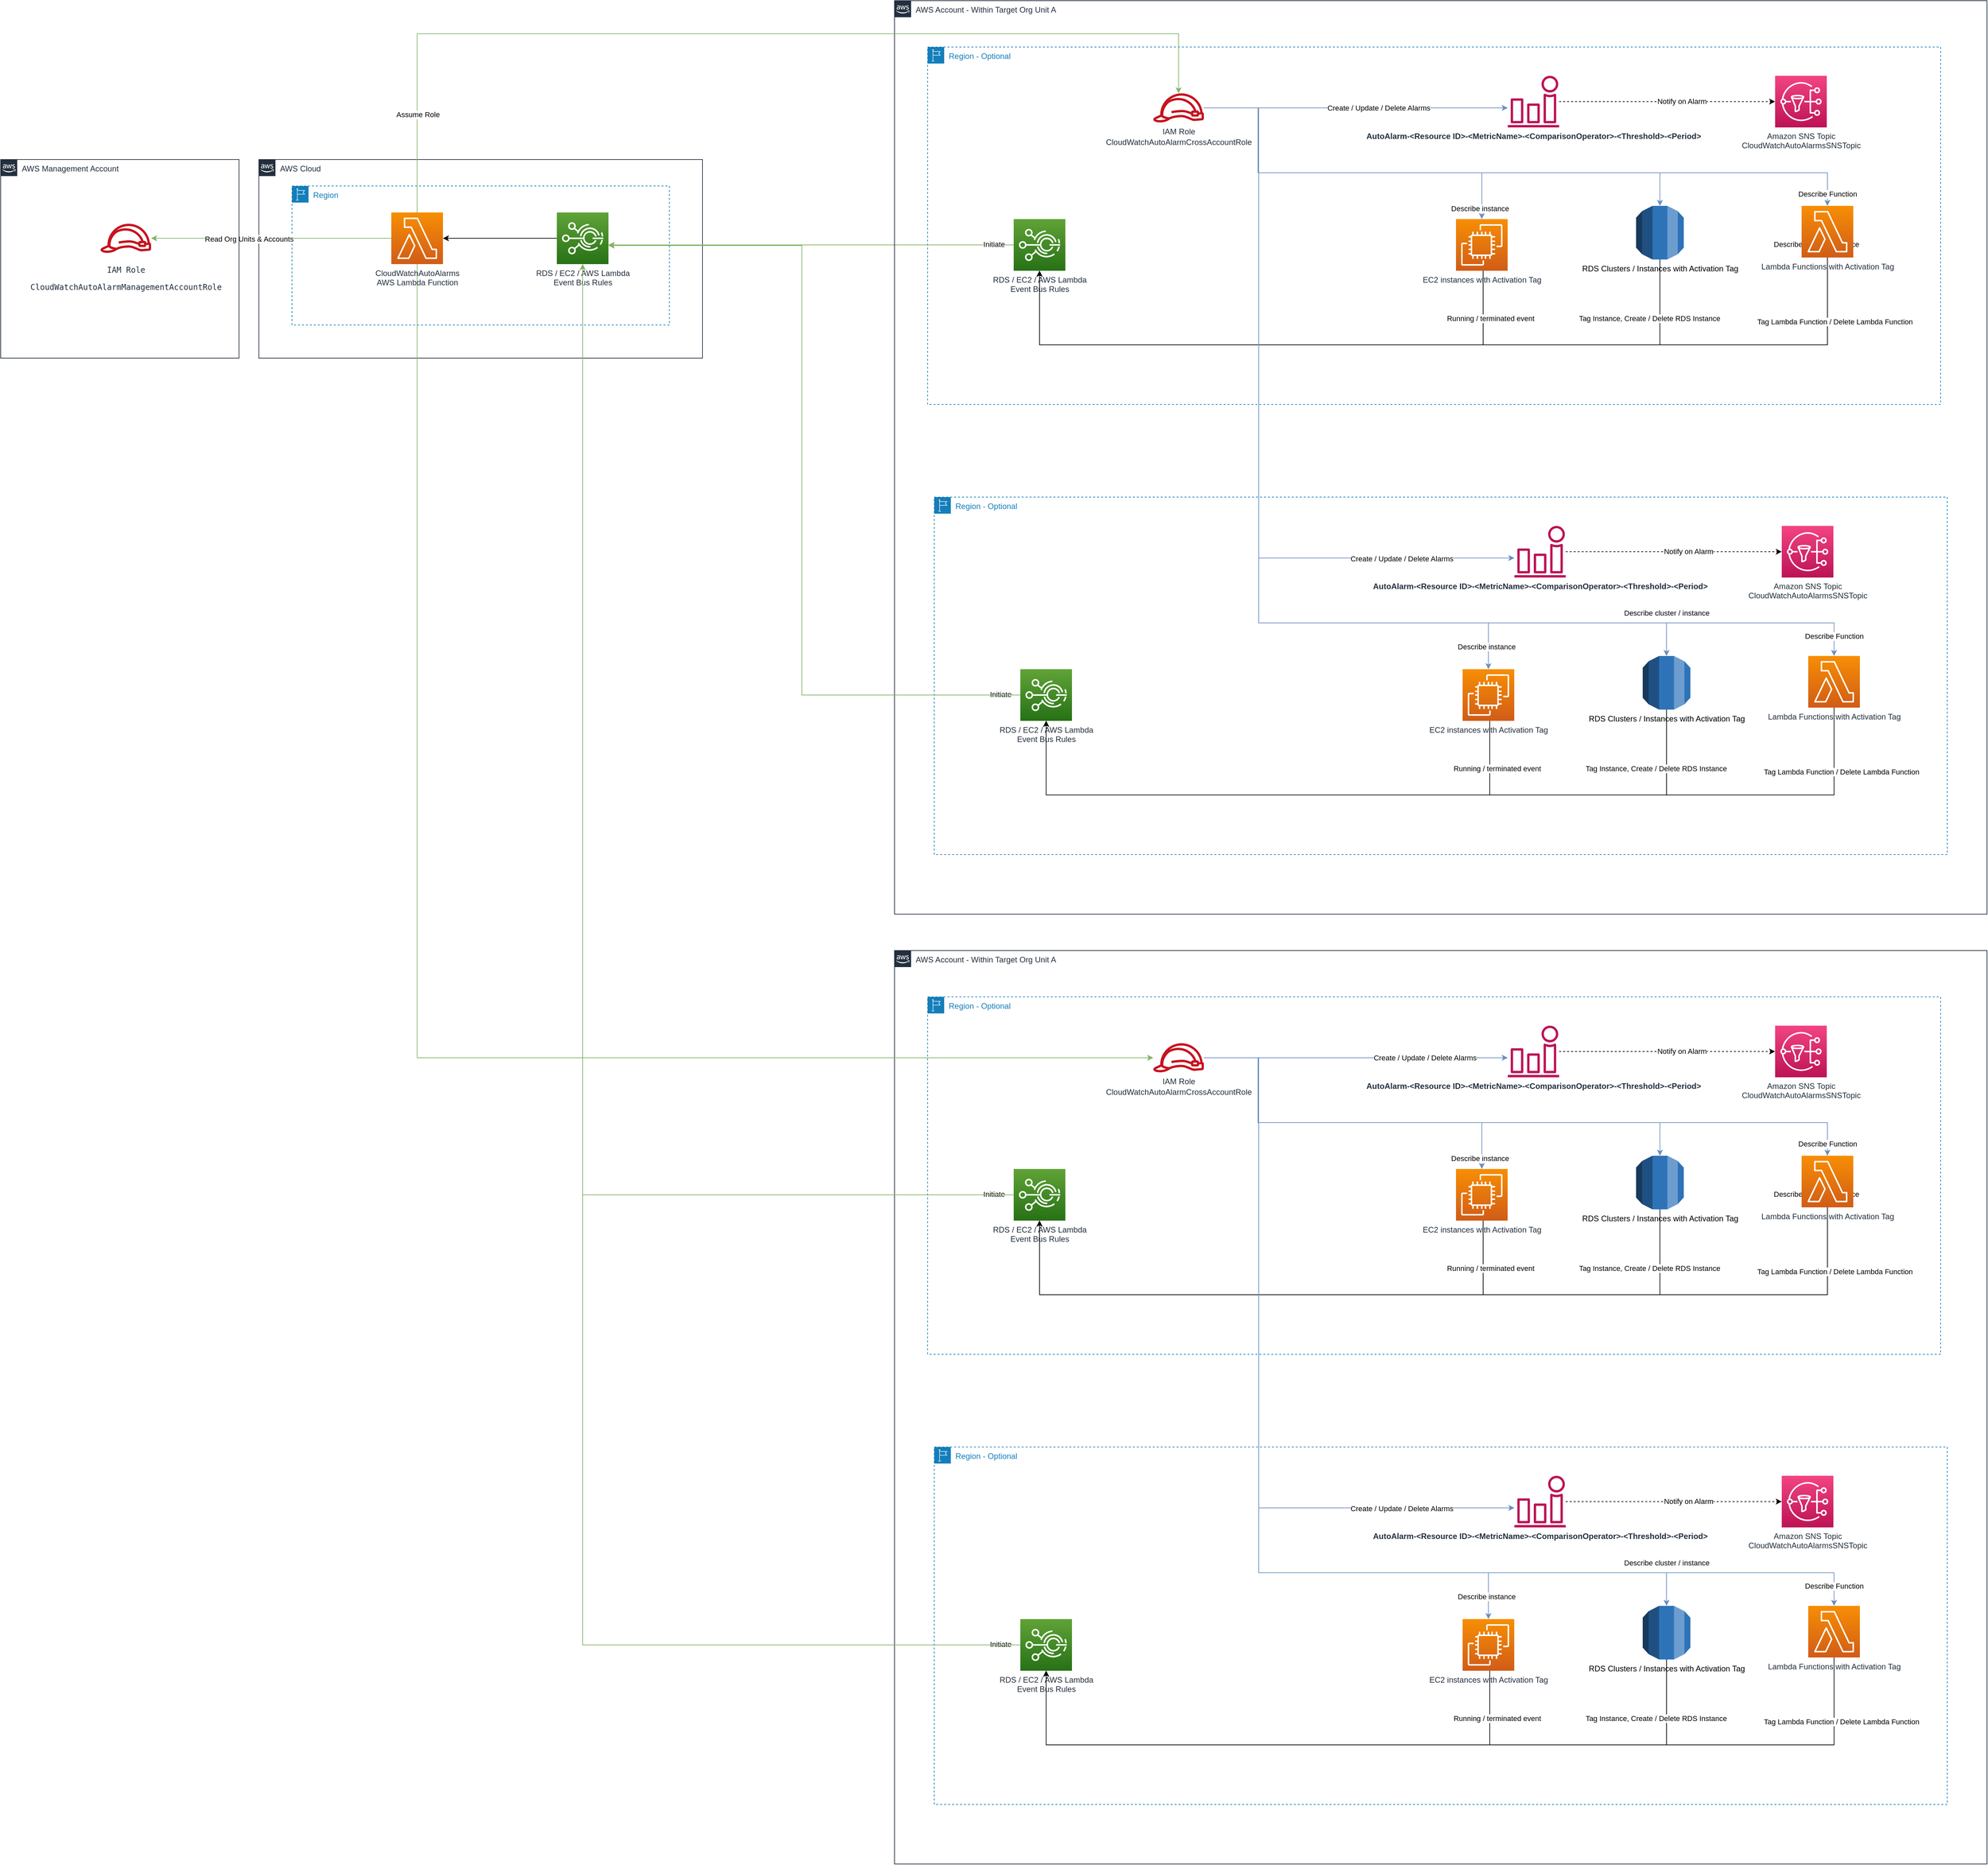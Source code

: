 <mxfile version="14.5.1" type="device"><diagram id="I7XvJTwSaTpGAE3xyid5" name="Page-1"><mxGraphModel dx="1298" dy="945" grid="1" gridSize="10" guides="1" tooltips="1" connect="1" arrows="1" fold="1" page="1" pageScale="1" pageWidth="1400" pageHeight="850" math="0" shadow="0"><root><mxCell id="0"/><mxCell id="FZkGMzO7-BgLDlmQyXsH-31" value="Account / Region" parent="0"/><mxCell id="FZkGMzO7-BgLDlmQyXsH-32" value="AWS Cloud" style="points=[[0,0],[0.25,0],[0.5,0],[0.75,0],[1,0],[1,0.25],[1,0.5],[1,0.75],[1,1],[0.75,1],[0.5,1],[0.25,1],[0,1],[0,0.75],[0,0.5],[0,0.25]];outlineConnect=0;gradientColor=none;html=1;whiteSpace=wrap;fontSize=12;fontStyle=0;shape=mxgraph.aws4.group;grIcon=mxgraph.aws4.group_aws_cloud_alt;strokeColor=#232F3E;fillColor=none;verticalAlign=top;align=left;spacingLeft=30;fontColor=#232F3E;dashed=0;" vertex="1" parent="FZkGMzO7-BgLDlmQyXsH-31"><mxGeometry x="820" y="240" width="670" height="300" as="geometry"/></mxCell><mxCell id="FZkGMzO7-BgLDlmQyXsH-33" value="Region" style="points=[[0,0],[0.25,0],[0.5,0],[0.75,0],[1,0],[1,0.25],[1,0.5],[1,0.75],[1,1],[0.75,1],[0.5,1],[0.25,1],[0,1],[0,0.75],[0,0.5],[0,0.25]];outlineConnect=0;gradientColor=none;html=1;whiteSpace=wrap;fontSize=12;fontStyle=0;shape=mxgraph.aws4.group;grIcon=mxgraph.aws4.group_region;strokeColor=#147EBA;fillColor=none;verticalAlign=top;align=left;spacingLeft=30;fontColor=#147EBA;dashed=1;" vertex="1" parent="FZkGMzO7-BgLDlmQyXsH-31"><mxGeometry x="870" y="280" width="570" height="210" as="geometry"/></mxCell><mxCell id="FZkGMzO7-BgLDlmQyXsH-265" value="Region - Optional" style="points=[[0,0],[0.25,0],[0.5,0],[0.75,0],[1,0],[1,0.25],[1,0.5],[1,0.75],[1,1],[0.75,1],[0.5,1],[0.25,1],[0,1],[0,0.75],[0,0.5],[0,0.25]];outlineConnect=0;gradientColor=none;html=1;whiteSpace=wrap;fontSize=12;fontStyle=0;shape=mxgraph.aws4.group;grIcon=mxgraph.aws4.group_region;strokeColor=#147EBA;fillColor=none;verticalAlign=top;align=left;spacingLeft=30;fontColor=#147EBA;dashed=1;" vertex="1" parent="FZkGMzO7-BgLDlmQyXsH-31"><mxGeometry x="1830" y="70" width="1530" height="540" as="geometry"/></mxCell><mxCell id="FZkGMzO7-BgLDlmQyXsH-266" style="edgeStyle=orthogonalEdgeStyle;rounded=0;orthogonalLoop=1;jettySize=auto;html=1;fillColor=#dae8fc;strokeColor=#6c8ebf;entryX=0.5;entryY=0;entryDx=0;entryDy=0;entryPerimeter=0;" edge="1" parent="FZkGMzO7-BgLDlmQyXsH-31" source="FZkGMzO7-BgLDlmQyXsH-319" target="FZkGMzO7-BgLDlmQyXsH-280"><mxGeometry relative="1" as="geometry"><mxPoint x="2368" y="349.04" as="sourcePoint"/><mxPoint x="2630" y="349.04" as="targetPoint"/><Array as="points"><mxPoint x="2329" y="162"/><mxPoint x="2329" y="260"/><mxPoint x="2667" y="260"/></Array></mxGeometry></mxCell><mxCell id="FZkGMzO7-BgLDlmQyXsH-314" value="Describe instance" style="edgeLabel;html=1;align=center;verticalAlign=middle;resizable=0;points=[];" vertex="1" connectable="0" parent="FZkGMzO7-BgLDlmQyXsH-266"><mxGeometry x="0.947" y="-3" relative="1" as="geometry"><mxPoint as="offset"/></mxGeometry></mxCell><mxCell id="FZkGMzO7-BgLDlmQyXsH-268" style="edgeStyle=orthogonalEdgeStyle;rounded=0;orthogonalLoop=1;jettySize=auto;html=1;fillColor=#dae8fc;strokeColor=#6c8ebf;" edge="1" parent="FZkGMzO7-BgLDlmQyXsH-31" source="FZkGMzO7-BgLDlmQyXsH-319" target="FZkGMzO7-BgLDlmQyXsH-283"><mxGeometry relative="1" as="geometry"><mxPoint x="2368" y="349" as="sourcePoint"/><mxPoint x="2936" y="400" as="targetPoint"/><Array as="points"><mxPoint x="2329" y="162"/><mxPoint x="2329" y="260"/><mxPoint x="2936" y="260"/></Array></mxGeometry></mxCell><mxCell id="FZkGMzO7-BgLDlmQyXsH-269" value="Describe cluster / instance" style="edgeLabel;html=1;align=center;verticalAlign=middle;resizable=0;points=[];" vertex="1" connectable="0" parent="FZkGMzO7-BgLDlmQyXsH-268"><mxGeometry x="-0.032" y="-2" relative="1" as="geometry"><mxPoint x="617.94" y="106.09" as="offset"/></mxGeometry></mxCell><mxCell id="FZkGMzO7-BgLDlmQyXsH-270" style="edgeStyle=orthogonalEdgeStyle;rounded=0;orthogonalLoop=1;jettySize=auto;html=1;fillColor=#dae8fc;strokeColor=#6c8ebf;entryX=0.5;entryY=0;entryDx=0;entryDy=0;entryPerimeter=0;" edge="1" parent="FZkGMzO7-BgLDlmQyXsH-31" source="FZkGMzO7-BgLDlmQyXsH-319" target="FZkGMzO7-BgLDlmQyXsH-286"><mxGeometry relative="1" as="geometry"><mxPoint x="2330" y="650" as="sourcePoint"/><mxPoint x="3209.04" y="689" as="targetPoint"/><Array as="points"><mxPoint x="2329" y="162"/><mxPoint x="2329" y="260"/><mxPoint x="3189" y="260"/></Array></mxGeometry></mxCell><mxCell id="FZkGMzO7-BgLDlmQyXsH-315" value="Describe Function" style="edgeLabel;html=1;align=center;verticalAlign=middle;resizable=0;points=[];" vertex="1" connectable="0" parent="FZkGMzO7-BgLDlmQyXsH-270"><mxGeometry x="0.966" relative="1" as="geometry"><mxPoint as="offset"/></mxGeometry></mxCell><mxCell id="FZkGMzO7-BgLDlmQyXsH-316" style="edgeStyle=orthogonalEdgeStyle;rounded=0;orthogonalLoop=1;jettySize=auto;html=1;startArrow=none;startFill=0;endArrow=classic;endFill=1;fillColor=#d5e8d4;strokeColor=#82b366;" edge="1" parent="FZkGMzO7-BgLDlmQyXsH-31" source="FZkGMzO7-BgLDlmQyXsH-277" target="FZkGMzO7-BgLDlmQyXsH-2"><mxGeometry relative="1" as="geometry"><Array as="points"><mxPoint x="1430" y="369"/><mxPoint x="1430" y="369"/></Array></mxGeometry></mxCell><mxCell id="FZkGMzO7-BgLDlmQyXsH-317" value="Initiate" style="edgeLabel;html=1;align=center;verticalAlign=middle;resizable=0;points=[];" vertex="1" connectable="0" parent="FZkGMzO7-BgLDlmQyXsH-316"><mxGeometry x="-0.9" y="-1" relative="1" as="geometry"><mxPoint as="offset"/></mxGeometry></mxCell><mxCell id="FZkGMzO7-BgLDlmQyXsH-277" value="RDS / EC2 / AWS Lambda&lt;br&gt;Event Bus Rules" style="points=[[0,0,0],[0.25,0,0],[0.5,0,0],[0.75,0,0],[1,0,0],[0,1,0],[0.25,1,0],[0.5,1,0],[0.75,1,0],[1,1,0],[0,0.25,0],[0,0.5,0],[0,0.75,0],[1,0.25,0],[1,0.5,0],[1,0.75,0]];outlineConnect=0;fontColor=#232F3E;gradientColor=#60A337;gradientDirection=north;fillColor=#277116;strokeColor=#ffffff;dashed=0;verticalLabelPosition=bottom;verticalAlign=top;align=center;html=1;fontSize=12;fontStyle=0;aspect=fixed;shape=mxgraph.aws4.resourceIcon;resIcon=mxgraph.aws4.iot_events;" vertex="1" parent="FZkGMzO7-BgLDlmQyXsH-31"><mxGeometry x="1960" y="330" width="78" height="78" as="geometry"/></mxCell><mxCell id="FZkGMzO7-BgLDlmQyXsH-278" style="edgeStyle=orthogonalEdgeStyle;rounded=0;orthogonalLoop=1;jettySize=auto;html=1;" edge="1" parent="FZkGMzO7-BgLDlmQyXsH-31" source="FZkGMzO7-BgLDlmQyXsH-280" target="FZkGMzO7-BgLDlmQyXsH-277"><mxGeometry relative="1" as="geometry"><Array as="points"><mxPoint x="2669" y="520"/><mxPoint x="1999" y="520"/></Array></mxGeometry></mxCell><mxCell id="FZkGMzO7-BgLDlmQyXsH-279" value="Running / terminated event" style="edgeLabel;html=1;align=center;verticalAlign=middle;resizable=0;points=[];" vertex="1" connectable="0" parent="FZkGMzO7-BgLDlmQyXsH-278"><mxGeometry x="-0.02" y="-2" relative="1" as="geometry"><mxPoint x="337" y="-38" as="offset"/></mxGeometry></mxCell><mxCell id="FZkGMzO7-BgLDlmQyXsH-280" value="EC2 instances with Activation Tag" style="points=[[0,0,0],[0.25,0,0],[0.5,0,0],[0.75,0,0],[1,0,0],[0,1,0],[0.25,1,0],[0.5,1,0],[0.75,1,0],[1,1,0],[0,0.25,0],[0,0.5,0],[0,0.75,0],[1,0.25,0],[1,0.5,0],[1,0.75,0]];outlineConnect=0;fontColor=#232F3E;gradientColor=#F78E04;gradientDirection=north;fillColor=#D05C17;strokeColor=#ffffff;dashed=0;verticalLabelPosition=bottom;verticalAlign=top;align=center;html=1;fontSize=12;fontStyle=0;aspect=fixed;shape=mxgraph.aws4.resourceIcon;resIcon=mxgraph.aws4.ec2;" vertex="1" parent="FZkGMzO7-BgLDlmQyXsH-31"><mxGeometry x="2628" y="330" width="78" height="78" as="geometry"/></mxCell><mxCell id="FZkGMzO7-BgLDlmQyXsH-281" style="edgeStyle=orthogonalEdgeStyle;rounded=0;orthogonalLoop=1;jettySize=auto;html=1;" edge="1" parent="FZkGMzO7-BgLDlmQyXsH-31" source="FZkGMzO7-BgLDlmQyXsH-283" target="FZkGMzO7-BgLDlmQyXsH-277"><mxGeometry relative="1" as="geometry"><mxPoint x="1980" y="280" as="targetPoint"/><mxPoint x="2916" y="277" as="sourcePoint"/><Array as="points"><mxPoint x="2936" y="520"/><mxPoint x="1999" y="520"/></Array></mxGeometry></mxCell><mxCell id="FZkGMzO7-BgLDlmQyXsH-282" value="Tag Instance, Create / Delete RDS Instance" style="edgeLabel;html=1;align=center;verticalAlign=middle;resizable=0;points=[];" vertex="1" connectable="0" parent="FZkGMzO7-BgLDlmQyXsH-281"><mxGeometry x="-0.154" y="1" relative="1" as="geometry"><mxPoint x="353" y="-41" as="offset"/></mxGeometry></mxCell><mxCell id="FZkGMzO7-BgLDlmQyXsH-283" value="RDS Clusters / Instances with Activation Tag" style="outlineConnect=0;dashed=0;verticalLabelPosition=bottom;verticalAlign=top;align=center;html=1;shape=mxgraph.aws3.rds;fillColor=#2E73B8;gradientColor=none;" vertex="1" parent="FZkGMzO7-BgLDlmQyXsH-31"><mxGeometry x="2900" y="310" width="72" height="81" as="geometry"/></mxCell><mxCell id="FZkGMzO7-BgLDlmQyXsH-284" style="edgeStyle=orthogonalEdgeStyle;rounded=0;orthogonalLoop=1;jettySize=auto;html=1;" edge="1" parent="FZkGMzO7-BgLDlmQyXsH-31" source="FZkGMzO7-BgLDlmQyXsH-286" target="FZkGMzO7-BgLDlmQyXsH-277"><mxGeometry relative="1" as="geometry"><Array as="points"><mxPoint x="3189" y="520"/><mxPoint x="1999" y="520"/></Array></mxGeometry></mxCell><mxCell id="FZkGMzO7-BgLDlmQyXsH-285" value="Tag Lambda Function / Delete Lambda Function" style="edgeLabel;html=1;align=center;verticalAlign=middle;resizable=0;points=[];" vertex="1" connectable="0" parent="FZkGMzO7-BgLDlmQyXsH-284"><mxGeometry x="0.052" y="2" relative="1" as="geometry"><mxPoint x="633" y="-37" as="offset"/></mxGeometry></mxCell><mxCell id="FZkGMzO7-BgLDlmQyXsH-286" value="Lambda Functions with Activation Tag" style="points=[[0,0,0],[0.25,0,0],[0.5,0,0],[0.75,0,0],[1,0,0],[0,1,0],[0.25,1,0],[0.5,1,0],[0.75,1,0],[1,1,0],[0,0.25,0],[0,0.5,0],[0,0.75,0],[1,0.25,0],[1,0.5,0],[1,0.75,0]];outlineConnect=0;fontColor=#232F3E;gradientColor=#F78E04;gradientDirection=north;fillColor=#D05C17;strokeColor=#ffffff;dashed=0;verticalLabelPosition=bottom;verticalAlign=top;align=center;html=1;fontSize=12;fontStyle=0;aspect=fixed;shape=mxgraph.aws4.resourceIcon;resIcon=mxgraph.aws4.lambda;" vertex="1" parent="FZkGMzO7-BgLDlmQyXsH-31"><mxGeometry x="3150" y="310" width="78" height="78" as="geometry"/></mxCell><mxCell id="FZkGMzO7-BgLDlmQyXsH-310" style="edgeStyle=orthogonalEdgeStyle;rounded=0;orthogonalLoop=1;jettySize=auto;html=1;dashed=1;" edge="1" parent="FZkGMzO7-BgLDlmQyXsH-31" source="FZkGMzO7-BgLDlmQyXsH-312" target="FZkGMzO7-BgLDlmQyXsH-313"><mxGeometry relative="1" as="geometry"/></mxCell><mxCell id="FZkGMzO7-BgLDlmQyXsH-311" value="Notify on Alarm" style="edgeLabel;html=1;align=center;verticalAlign=middle;resizable=0;points=[];" vertex="1" connectable="0" parent="FZkGMzO7-BgLDlmQyXsH-310"><mxGeometry x="0.131" y="1" relative="1" as="geometry"><mxPoint as="offset"/></mxGeometry></mxCell><mxCell id="FZkGMzO7-BgLDlmQyXsH-312" value="AutoAlarm-&amp;lt;Resource ID&amp;gt;-&amp;lt;MetricName&amp;gt;-&amp;lt;ComparisonOperator&amp;gt;-&amp;lt;Threshold&amp;gt;-&amp;lt;Period&amp;gt;" style="outlineConnect=0;fontColor=#232F3E;gradientColor=none;fillColor=#BC1356;strokeColor=none;dashed=0;verticalLabelPosition=bottom;verticalAlign=top;align=center;html=1;fontSize=12;fontStyle=1;aspect=fixed;pointerEvents=1;shape=mxgraph.aws4.alarm;" vertex="1" parent="FZkGMzO7-BgLDlmQyXsH-31"><mxGeometry x="2706" y="113.45" width="78" height="78" as="geometry"/></mxCell><mxCell id="FZkGMzO7-BgLDlmQyXsH-313" value="Amazon SNS Topic&lt;br&gt;CloudWatchAutoAlarmsSNSTopic" style="points=[[0,0,0],[0.25,0,0],[0.5,0,0],[0.75,0,0],[1,0,0],[0,1,0],[0.25,1,0],[0.5,1,0],[0.75,1,0],[1,1,0],[0,0.25,0],[0,0.5,0],[0,0.75,0],[1,0.25,0],[1,0.5,0],[1,0.75,0]];outlineConnect=0;fontColor=#232F3E;gradientColor=#F34482;gradientDirection=north;fillColor=#BC1356;strokeColor=#ffffff;dashed=0;verticalLabelPosition=bottom;verticalAlign=top;align=center;html=1;fontSize=12;fontStyle=0;aspect=fixed;shape=mxgraph.aws4.resourceIcon;resIcon=mxgraph.aws4.sns;" vertex="1" parent="FZkGMzO7-BgLDlmQyXsH-31"><mxGeometry x="3110" y="113.45" width="78" height="78" as="geometry"/></mxCell><mxCell id="FZkGMzO7-BgLDlmQyXsH-318" value="AWS Account - Within Target Org Unit A" style="points=[[0,0],[0.25,0],[0.5,0],[0.75,0],[1,0],[1,0.25],[1,0.5],[1,0.75],[1,1],[0.75,1],[0.5,1],[0.25,1],[0,1],[0,0.75],[0,0.5],[0,0.25]];outlineConnect=0;gradientColor=none;html=1;whiteSpace=wrap;fontSize=12;fontStyle=0;shape=mxgraph.aws4.group;grIcon=mxgraph.aws4.group_aws_cloud_alt;strokeColor=#232F3E;fillColor=none;verticalAlign=top;align=left;spacingLeft=30;fontColor=#232F3E;dashed=0;" vertex="1" parent="FZkGMzO7-BgLDlmQyXsH-31"><mxGeometry x="1780" width="1650" height="1380" as="geometry"/></mxCell><mxCell id="1" value="Resources" parent="0"/><mxCell id="FZkGMzO7-BgLDlmQyXsH-374" value="AWS Account - Within Target Org Unit A" style="points=[[0,0],[0.25,0],[0.5,0],[0.75,0],[1,0],[1,0.25],[1,0.5],[1,0.75],[1,1],[0.75,1],[0.5,1],[0.25,1],[0,1],[0,0.75],[0,0.5],[0,0.25]];outlineConnect=0;gradientColor=none;html=1;whiteSpace=wrap;fontSize=12;fontStyle=0;shape=mxgraph.aws4.group;grIcon=mxgraph.aws4.group_aws_cloud_alt;strokeColor=#232F3E;fillColor=none;verticalAlign=top;align=left;spacingLeft=30;fontColor=#232F3E;dashed=0;" vertex="1" parent="1"><mxGeometry x="1780" y="1435" width="1650" height="1380" as="geometry"/></mxCell><mxCell id="FZkGMzO7-BgLDlmQyXsH-350" style="edgeStyle=orthogonalEdgeStyle;rounded=0;orthogonalLoop=1;jettySize=auto;html=1;startArrow=none;startFill=0;endArrow=classic;endFill=1;fillColor=#d5e8d4;strokeColor=#82b366;" edge="1" parent="1" source="FZkGMzO7-BgLDlmQyXsH-1" target="FZkGMzO7-BgLDlmQyXsH-319"><mxGeometry relative="1" as="geometry"><Array as="points"><mxPoint x="1059" y="50"/><mxPoint x="2209" y="50"/></Array></mxGeometry></mxCell><mxCell id="FZkGMzO7-BgLDlmQyXsH-351" value="Assume Role" style="edgeLabel;html=1;align=center;verticalAlign=middle;resizable=0;points=[];" vertex="1" connectable="0" parent="FZkGMzO7-BgLDlmQyXsH-350"><mxGeometry x="-0.804" y="-1" relative="1" as="geometry"><mxPoint as="offset"/></mxGeometry></mxCell><mxCell id="FZkGMzO7-BgLDlmQyXsH-404" style="edgeStyle=orthogonalEdgeStyle;rounded=0;orthogonalLoop=1;jettySize=auto;html=1;startArrow=none;startFill=0;endArrow=classic;endFill=1;fillColor=#d5e8d4;strokeColor=#82b366;" edge="1" parent="1" source="FZkGMzO7-BgLDlmQyXsH-1" target="FZkGMzO7-BgLDlmQyXsH-377"><mxGeometry relative="1" as="geometry"><Array as="points"><mxPoint x="1059" y="1597"/></Array></mxGeometry></mxCell><mxCell id="FZkGMzO7-BgLDlmQyXsH-411" style="edgeStyle=orthogonalEdgeStyle;rounded=0;orthogonalLoop=1;jettySize=auto;html=1;startArrow=none;startFill=0;endArrow=classic;endFill=1;fillColor=#d5e8d4;strokeColor=#82b366;" edge="1" parent="1" source="FZkGMzO7-BgLDlmQyXsH-1" target="FZkGMzO7-BgLDlmQyXsH-410"><mxGeometry relative="1" as="geometry"/></mxCell><mxCell id="FZkGMzO7-BgLDlmQyXsH-412" value="Read Org Units &amp;amp; Accounts" style="edgeLabel;html=1;align=center;verticalAlign=middle;resizable=0;points=[];" vertex="1" connectable="0" parent="FZkGMzO7-BgLDlmQyXsH-411"><mxGeometry x="0.185" y="1" relative="1" as="geometry"><mxPoint as="offset"/></mxGeometry></mxCell><mxCell id="FZkGMzO7-BgLDlmQyXsH-1" value="CloudWatchAutoAlarms&lt;br&gt;AWS Lambda Function" style="points=[[0,0,0],[0.25,0,0],[0.5,0,0],[0.75,0,0],[1,0,0],[0,1,0],[0.25,1,0],[0.5,1,0],[0.75,1,0],[1,1,0],[0,0.25,0],[0,0.5,0],[0,0.75,0],[1,0.25,0],[1,0.5,0],[1,0.75,0]];outlineConnect=0;fontColor=#232F3E;gradientColor=#F78E04;gradientDirection=north;fillColor=#D05C17;strokeColor=#ffffff;dashed=0;verticalLabelPosition=bottom;verticalAlign=top;align=center;html=1;fontSize=12;fontStyle=0;aspect=fixed;shape=mxgraph.aws4.resourceIcon;resIcon=mxgraph.aws4.lambda;" vertex="1" parent="1"><mxGeometry x="1020" y="320" width="78" height="78" as="geometry"/></mxCell><mxCell id="FZkGMzO7-BgLDlmQyXsH-323" style="edgeStyle=orthogonalEdgeStyle;rounded=0;orthogonalLoop=1;jettySize=auto;html=1;entryX=1;entryY=0.5;entryDx=0;entryDy=0;entryPerimeter=0;startArrow=none;startFill=0;endArrow=classic;endFill=1;" edge="1" parent="1" source="FZkGMzO7-BgLDlmQyXsH-2" target="FZkGMzO7-BgLDlmQyXsH-1"><mxGeometry relative="1" as="geometry"/></mxCell><mxCell id="FZkGMzO7-BgLDlmQyXsH-2" value="RDS / EC2 / AWS Lambda&lt;br&gt;Event Bus Rules" style="points=[[0,0,0],[0.25,0,0],[0.5,0,0],[0.75,0,0],[1,0,0],[0,1,0],[0.25,1,0],[0.5,1,0],[0.75,1,0],[1,1,0],[0,0.25,0],[0,0.5,0],[0,0.75,0],[1,0.25,0],[1,0.5,0],[1,0.75,0]];outlineConnect=0;fontColor=#232F3E;gradientColor=#60A337;gradientDirection=north;fillColor=#277116;strokeColor=#ffffff;dashed=0;verticalLabelPosition=bottom;verticalAlign=top;align=center;html=1;fontSize=12;fontStyle=0;aspect=fixed;shape=mxgraph.aws4.resourceIcon;resIcon=mxgraph.aws4.iot_events;" vertex="1" parent="1"><mxGeometry x="1270" y="320" width="78" height="78" as="geometry"/></mxCell><mxCell id="FZkGMzO7-BgLDlmQyXsH-200" style="edgeStyle=orthogonalEdgeStyle;rounded=0;orthogonalLoop=1;jettySize=auto;html=1;startArrow=none;startFill=0;endArrow=classic;endFill=1;fillColor=#dae8fc;strokeColor=#6c8ebf;" edge="1" parent="1" source="FZkGMzO7-BgLDlmQyXsH-319" target="FZkGMzO7-BgLDlmQyXsH-312"><mxGeometry relative="1" as="geometry"><mxPoint x="2329" y="60" as="targetPoint"/><Array as="points"><mxPoint x="2390" y="162"/><mxPoint x="2390" y="162"/></Array></mxGeometry></mxCell><mxCell id="FZkGMzO7-BgLDlmQyXsH-201" value="Create / Update / Delete Alarms" style="edgeLabel;html=1;align=center;verticalAlign=middle;resizable=0;points=[];" vertex="1" connectable="0" parent="FZkGMzO7-BgLDlmQyXsH-200"><mxGeometry x="0.594" relative="1" as="geometry"><mxPoint x="-102.62" as="offset"/></mxGeometry></mxCell><mxCell id="FZkGMzO7-BgLDlmQyXsH-319" value="IAM Role&lt;br&gt;&lt;div style=&quot;line-height: 18px&quot;&gt;CloudWatchAutoAlarmCrossAccountRole&lt;/div&gt;" style="outlineConnect=0;fontColor=#232F3E;gradientColor=none;fillColor=#C7131F;strokeColor=none;dashed=0;verticalLabelPosition=bottom;verticalAlign=top;align=center;html=1;fontSize=12;fontStyle=0;aspect=fixed;pointerEvents=1;shape=mxgraph.aws4.role;" vertex="1" parent="1"><mxGeometry x="2170" y="140" width="78" height="44" as="geometry"/></mxCell><mxCell id="FZkGMzO7-BgLDlmQyXsH-324" value="Region - Optional" style="points=[[0,0],[0.25,0],[0.5,0],[0.75,0],[1,0],[1,0.25],[1,0.5],[1,0.75],[1,1],[0.75,1],[0.5,1],[0.25,1],[0,1],[0,0.75],[0,0.5],[0,0.25]];outlineConnect=0;gradientColor=none;html=1;whiteSpace=wrap;fontSize=12;fontStyle=0;shape=mxgraph.aws4.group;grIcon=mxgraph.aws4.group_region;strokeColor=#147EBA;fillColor=none;verticalAlign=top;align=left;spacingLeft=30;fontColor=#147EBA;dashed=1;" vertex="1" parent="1"><mxGeometry x="1840" y="750" width="1530" height="540" as="geometry"/></mxCell><mxCell id="FZkGMzO7-BgLDlmQyXsH-325" style="edgeStyle=orthogonalEdgeStyle;rounded=0;orthogonalLoop=1;jettySize=auto;html=1;fillColor=#dae8fc;strokeColor=#6c8ebf;entryX=0.5;entryY=0;entryDx=0;entryDy=0;entryPerimeter=0;" edge="1" parent="1" source="FZkGMzO7-BgLDlmQyXsH-319" target="FZkGMzO7-BgLDlmQyXsH-335"><mxGeometry relative="1" as="geometry"><mxPoint x="2378" y="1029.04" as="sourcePoint"/><mxPoint x="2640" y="1029.04" as="targetPoint"/><Array as="points"><mxPoint x="2330" y="162"/><mxPoint x="2330" y="940"/><mxPoint x="2677" y="940"/></Array></mxGeometry></mxCell><mxCell id="FZkGMzO7-BgLDlmQyXsH-326" value="Describe instance" style="edgeLabel;html=1;align=center;verticalAlign=middle;resizable=0;points=[];" vertex="1" connectable="0" parent="FZkGMzO7-BgLDlmQyXsH-325"><mxGeometry x="0.947" y="-3" relative="1" as="geometry"><mxPoint as="offset"/></mxGeometry></mxCell><mxCell id="FZkGMzO7-BgLDlmQyXsH-327" style="edgeStyle=orthogonalEdgeStyle;rounded=0;orthogonalLoop=1;jettySize=auto;html=1;fillColor=#dae8fc;strokeColor=#6c8ebf;" edge="1" parent="1" source="FZkGMzO7-BgLDlmQyXsH-319" target="FZkGMzO7-BgLDlmQyXsH-338"><mxGeometry relative="1" as="geometry"><mxPoint x="2378" y="1029" as="sourcePoint"/><mxPoint x="2946" y="1080" as="targetPoint"/><Array as="points"><mxPoint x="2330" y="162"/><mxPoint x="2330" y="940"/><mxPoint x="2946" y="940"/></Array></mxGeometry></mxCell><mxCell id="FZkGMzO7-BgLDlmQyXsH-328" value="Describe cluster / instance" style="edgeLabel;html=1;align=center;verticalAlign=middle;resizable=0;points=[];" vertex="1" connectable="0" parent="FZkGMzO7-BgLDlmQyXsH-327"><mxGeometry x="-0.032" y="-2" relative="1" as="geometry"><mxPoint x="617.94" y="106.09" as="offset"/></mxGeometry></mxCell><mxCell id="FZkGMzO7-BgLDlmQyXsH-329" style="edgeStyle=orthogonalEdgeStyle;rounded=0;orthogonalLoop=1;jettySize=auto;html=1;fillColor=#dae8fc;strokeColor=#6c8ebf;entryX=0.5;entryY=0;entryDx=0;entryDy=0;entryPerimeter=0;" edge="1" parent="1" source="FZkGMzO7-BgLDlmQyXsH-319" target="FZkGMzO7-BgLDlmQyXsH-341"><mxGeometry relative="1" as="geometry"><mxPoint x="2340" y="1330" as="sourcePoint"/><mxPoint x="3219.04" y="1369" as="targetPoint"/><Array as="points"><mxPoint x="2330" y="162"/><mxPoint x="2330" y="940"/><mxPoint x="3199" y="940"/></Array></mxGeometry></mxCell><mxCell id="FZkGMzO7-BgLDlmQyXsH-330" value="Describe Function" style="edgeLabel;html=1;align=center;verticalAlign=middle;resizable=0;points=[];" vertex="1" connectable="0" parent="FZkGMzO7-BgLDlmQyXsH-329"><mxGeometry x="0.966" relative="1" as="geometry"><mxPoint as="offset"/></mxGeometry></mxCell><mxCell id="FZkGMzO7-BgLDlmQyXsH-331" value="Initiate" style="edgeLabel;html=1;align=center;verticalAlign=middle;resizable=0;points=[];" vertex="1" connectable="0" parent="1"><mxGeometry x="1940.0" y="1048.0" as="geometry"/></mxCell><mxCell id="FZkGMzO7-BgLDlmQyXsH-349" style="edgeStyle=orthogonalEdgeStyle;rounded=0;orthogonalLoop=1;jettySize=auto;html=1;startArrow=none;startFill=0;endArrow=classic;endFill=1;fillColor=#d5e8d4;strokeColor=#82b366;" edge="1" parent="1" source="FZkGMzO7-BgLDlmQyXsH-332" target="FZkGMzO7-BgLDlmQyXsH-2"><mxGeometry relative="1" as="geometry"><Array as="points"><mxPoint x="1640" y="1049"/><mxPoint x="1640" y="370"/></Array></mxGeometry></mxCell><mxCell id="FZkGMzO7-BgLDlmQyXsH-332" value="RDS / EC2 / AWS Lambda&lt;br&gt;Event Bus Rules" style="points=[[0,0,0],[0.25,0,0],[0.5,0,0],[0.75,0,0],[1,0,0],[0,1,0],[0.25,1,0],[0.5,1,0],[0.75,1,0],[1,1,0],[0,0.25,0],[0,0.5,0],[0,0.75,0],[1,0.25,0],[1,0.5,0],[1,0.75,0]];outlineConnect=0;fontColor=#232F3E;gradientColor=#60A337;gradientDirection=north;fillColor=#277116;strokeColor=#ffffff;dashed=0;verticalLabelPosition=bottom;verticalAlign=top;align=center;html=1;fontSize=12;fontStyle=0;aspect=fixed;shape=mxgraph.aws4.resourceIcon;resIcon=mxgraph.aws4.iot_events;" vertex="1" parent="1"><mxGeometry x="1970" y="1010" width="78" height="78" as="geometry"/></mxCell><mxCell id="FZkGMzO7-BgLDlmQyXsH-333" style="edgeStyle=orthogonalEdgeStyle;rounded=0;orthogonalLoop=1;jettySize=auto;html=1;" edge="1" parent="1" source="FZkGMzO7-BgLDlmQyXsH-335" target="FZkGMzO7-BgLDlmQyXsH-332"><mxGeometry relative="1" as="geometry"><Array as="points"><mxPoint x="2679" y="1200"/><mxPoint x="2009" y="1200"/></Array></mxGeometry></mxCell><mxCell id="FZkGMzO7-BgLDlmQyXsH-334" value="Running / terminated event" style="edgeLabel;html=1;align=center;verticalAlign=middle;resizable=0;points=[];" vertex="1" connectable="0" parent="FZkGMzO7-BgLDlmQyXsH-333"><mxGeometry x="-0.02" y="-2" relative="1" as="geometry"><mxPoint x="337" y="-38" as="offset"/></mxGeometry></mxCell><mxCell id="FZkGMzO7-BgLDlmQyXsH-335" value="EC2 instances with Activation Tag" style="points=[[0,0,0],[0.25,0,0],[0.5,0,0],[0.75,0,0],[1,0,0],[0,1,0],[0.25,1,0],[0.5,1,0],[0.75,1,0],[1,1,0],[0,0.25,0],[0,0.5,0],[0,0.75,0],[1,0.25,0],[1,0.5,0],[1,0.75,0]];outlineConnect=0;fontColor=#232F3E;gradientColor=#F78E04;gradientDirection=north;fillColor=#D05C17;strokeColor=#ffffff;dashed=0;verticalLabelPosition=bottom;verticalAlign=top;align=center;html=1;fontSize=12;fontStyle=0;aspect=fixed;shape=mxgraph.aws4.resourceIcon;resIcon=mxgraph.aws4.ec2;" vertex="1" parent="1"><mxGeometry x="2638" y="1010" width="78" height="78" as="geometry"/></mxCell><mxCell id="FZkGMzO7-BgLDlmQyXsH-336" style="edgeStyle=orthogonalEdgeStyle;rounded=0;orthogonalLoop=1;jettySize=auto;html=1;" edge="1" parent="1" source="FZkGMzO7-BgLDlmQyXsH-338" target="FZkGMzO7-BgLDlmQyXsH-332"><mxGeometry relative="1" as="geometry"><mxPoint x="1990" y="960" as="targetPoint"/><mxPoint x="2926" y="957" as="sourcePoint"/><Array as="points"><mxPoint x="2946" y="1200"/><mxPoint x="2009" y="1200"/></Array></mxGeometry></mxCell><mxCell id="FZkGMzO7-BgLDlmQyXsH-337" value="Tag Instance, Create / Delete RDS Instance" style="edgeLabel;html=1;align=center;verticalAlign=middle;resizable=0;points=[];" vertex="1" connectable="0" parent="FZkGMzO7-BgLDlmQyXsH-336"><mxGeometry x="-0.154" y="1" relative="1" as="geometry"><mxPoint x="353" y="-41" as="offset"/></mxGeometry></mxCell><mxCell id="FZkGMzO7-BgLDlmQyXsH-338" value="RDS Clusters / Instances with Activation Tag" style="outlineConnect=0;dashed=0;verticalLabelPosition=bottom;verticalAlign=top;align=center;html=1;shape=mxgraph.aws3.rds;fillColor=#2E73B8;gradientColor=none;" vertex="1" parent="1"><mxGeometry x="2910" y="990" width="72" height="81" as="geometry"/></mxCell><mxCell id="FZkGMzO7-BgLDlmQyXsH-339" style="edgeStyle=orthogonalEdgeStyle;rounded=0;orthogonalLoop=1;jettySize=auto;html=1;" edge="1" parent="1" source="FZkGMzO7-BgLDlmQyXsH-341" target="FZkGMzO7-BgLDlmQyXsH-332"><mxGeometry relative="1" as="geometry"><Array as="points"><mxPoint x="3199" y="1200"/><mxPoint x="2009" y="1200"/></Array></mxGeometry></mxCell><mxCell id="FZkGMzO7-BgLDlmQyXsH-340" value="Tag Lambda Function / Delete Lambda Function" style="edgeLabel;html=1;align=center;verticalAlign=middle;resizable=0;points=[];" vertex="1" connectable="0" parent="FZkGMzO7-BgLDlmQyXsH-339"><mxGeometry x="0.052" y="2" relative="1" as="geometry"><mxPoint x="633" y="-37" as="offset"/></mxGeometry></mxCell><mxCell id="FZkGMzO7-BgLDlmQyXsH-341" value="Lambda Functions with Activation Tag" style="points=[[0,0,0],[0.25,0,0],[0.5,0,0],[0.75,0,0],[1,0,0],[0,1,0],[0.25,1,0],[0.5,1,0],[0.75,1,0],[1,1,0],[0,0.25,0],[0,0.5,0],[0,0.75,0],[1,0.25,0],[1,0.5,0],[1,0.75,0]];outlineConnect=0;fontColor=#232F3E;gradientColor=#F78E04;gradientDirection=north;fillColor=#D05C17;strokeColor=#ffffff;dashed=0;verticalLabelPosition=bottom;verticalAlign=top;align=center;html=1;fontSize=12;fontStyle=0;aspect=fixed;shape=mxgraph.aws4.resourceIcon;resIcon=mxgraph.aws4.lambda;" vertex="1" parent="1"><mxGeometry x="3160" y="990" width="78" height="78" as="geometry"/></mxCell><mxCell id="FZkGMzO7-BgLDlmQyXsH-342" style="edgeStyle=orthogonalEdgeStyle;rounded=0;orthogonalLoop=1;jettySize=auto;html=1;dashed=1;" edge="1" parent="1" source="FZkGMzO7-BgLDlmQyXsH-344" target="FZkGMzO7-BgLDlmQyXsH-345"><mxGeometry relative="1" as="geometry"/></mxCell><mxCell id="FZkGMzO7-BgLDlmQyXsH-343" value="Notify on Alarm" style="edgeLabel;html=1;align=center;verticalAlign=middle;resizable=0;points=[];" vertex="1" connectable="0" parent="FZkGMzO7-BgLDlmQyXsH-342"><mxGeometry x="0.131" y="1" relative="1" as="geometry"><mxPoint as="offset"/></mxGeometry></mxCell><mxCell id="FZkGMzO7-BgLDlmQyXsH-344" value="AutoAlarm-&amp;lt;Resource ID&amp;gt;-&amp;lt;MetricName&amp;gt;-&amp;lt;ComparisonOperator&amp;gt;-&amp;lt;Threshold&amp;gt;-&amp;lt;Period&amp;gt;" style="outlineConnect=0;fontColor=#232F3E;gradientColor=none;fillColor=#BC1356;strokeColor=none;dashed=0;verticalLabelPosition=bottom;verticalAlign=top;align=center;html=1;fontSize=12;fontStyle=1;aspect=fixed;pointerEvents=1;shape=mxgraph.aws4.alarm;" vertex="1" parent="1"><mxGeometry x="2716" y="793.45" width="78" height="78" as="geometry"/></mxCell><mxCell id="FZkGMzO7-BgLDlmQyXsH-345" value="Amazon SNS Topic&lt;br&gt;CloudWatchAutoAlarmsSNSTopic" style="points=[[0,0,0],[0.25,0,0],[0.5,0,0],[0.75,0,0],[1,0,0],[0,1,0],[0.25,1,0],[0.5,1,0],[0.75,1,0],[1,1,0],[0,0.25,0],[0,0.5,0],[0,0.75,0],[1,0.25,0],[1,0.5,0],[1,0.75,0]];outlineConnect=0;fontColor=#232F3E;gradientColor=#F34482;gradientDirection=north;fillColor=#BC1356;strokeColor=#ffffff;dashed=0;verticalLabelPosition=bottom;verticalAlign=top;align=center;html=1;fontSize=12;fontStyle=0;aspect=fixed;shape=mxgraph.aws4.resourceIcon;resIcon=mxgraph.aws4.sns;" vertex="1" parent="1"><mxGeometry x="3120" y="793.45" width="78" height="78" as="geometry"/></mxCell><mxCell id="FZkGMzO7-BgLDlmQyXsH-346" style="edgeStyle=orthogonalEdgeStyle;rounded=0;orthogonalLoop=1;jettySize=auto;html=1;startArrow=none;startFill=0;endArrow=classic;endFill=1;fillColor=#dae8fc;strokeColor=#6c8ebf;" edge="1" parent="1" source="FZkGMzO7-BgLDlmQyXsH-319" target="FZkGMzO7-BgLDlmQyXsH-344"><mxGeometry relative="1" as="geometry"><mxPoint x="2339" y="740" as="targetPoint"/><Array as="points"><mxPoint x="2330" y="162"/><mxPoint x="2330" y="842"/></Array></mxGeometry></mxCell><mxCell id="FZkGMzO7-BgLDlmQyXsH-347" value="Create / Update / Delete Alarms" style="edgeLabel;html=1;align=center;verticalAlign=middle;resizable=0;points=[];" vertex="1" connectable="0" parent="FZkGMzO7-BgLDlmQyXsH-346"><mxGeometry x="0.594" relative="1" as="geometry"><mxPoint x="62.76" y="0.45" as="offset"/></mxGeometry></mxCell><mxCell id="FZkGMzO7-BgLDlmQyXsH-352" value="Region - Optional" style="points=[[0,0],[0.25,0],[0.5,0],[0.75,0],[1,0],[1,0.25],[1,0.5],[1,0.75],[1,1],[0.75,1],[0.5,1],[0.25,1],[0,1],[0,0.75],[0,0.5],[0,0.25]];outlineConnect=0;gradientColor=none;html=1;whiteSpace=wrap;fontSize=12;fontStyle=0;shape=mxgraph.aws4.group;grIcon=mxgraph.aws4.group_region;strokeColor=#147EBA;fillColor=none;verticalAlign=top;align=left;spacingLeft=30;fontColor=#147EBA;dashed=1;" vertex="1" parent="1"><mxGeometry x="1830" y="1505" width="1530" height="540" as="geometry"/></mxCell><mxCell id="FZkGMzO7-BgLDlmQyXsH-353" style="edgeStyle=orthogonalEdgeStyle;rounded=0;orthogonalLoop=1;jettySize=auto;html=1;fillColor=#dae8fc;strokeColor=#6c8ebf;entryX=0.5;entryY=0;entryDx=0;entryDy=0;entryPerimeter=0;" edge="1" parent="1" source="FZkGMzO7-BgLDlmQyXsH-377" target="FZkGMzO7-BgLDlmQyXsH-363"><mxGeometry relative="1" as="geometry"><mxPoint x="2368" y="1784.04" as="sourcePoint"/><mxPoint x="2630" y="1784.04" as="targetPoint"/><Array as="points"><mxPoint x="2329" y="1597"/><mxPoint x="2329" y="1695"/><mxPoint x="2667" y="1695"/></Array></mxGeometry></mxCell><mxCell id="FZkGMzO7-BgLDlmQyXsH-354" value="Describe instance" style="edgeLabel;html=1;align=center;verticalAlign=middle;resizable=0;points=[];" vertex="1" connectable="0" parent="FZkGMzO7-BgLDlmQyXsH-353"><mxGeometry x="0.947" y="-3" relative="1" as="geometry"><mxPoint as="offset"/></mxGeometry></mxCell><mxCell id="FZkGMzO7-BgLDlmQyXsH-355" style="edgeStyle=orthogonalEdgeStyle;rounded=0;orthogonalLoop=1;jettySize=auto;html=1;fillColor=#dae8fc;strokeColor=#6c8ebf;" edge="1" parent="1" source="FZkGMzO7-BgLDlmQyXsH-377" target="FZkGMzO7-BgLDlmQyXsH-366"><mxGeometry relative="1" as="geometry"><mxPoint x="2368" y="1784" as="sourcePoint"/><mxPoint x="2936" y="1835" as="targetPoint"/><Array as="points"><mxPoint x="2329" y="1597"/><mxPoint x="2329" y="1695"/><mxPoint x="2936" y="1695"/></Array></mxGeometry></mxCell><mxCell id="FZkGMzO7-BgLDlmQyXsH-356" value="Describe cluster / instance" style="edgeLabel;html=1;align=center;verticalAlign=middle;resizable=0;points=[];" vertex="1" connectable="0" parent="FZkGMzO7-BgLDlmQyXsH-355"><mxGeometry x="-0.032" y="-2" relative="1" as="geometry"><mxPoint x="617.94" y="106.09" as="offset"/></mxGeometry></mxCell><mxCell id="FZkGMzO7-BgLDlmQyXsH-357" style="edgeStyle=orthogonalEdgeStyle;rounded=0;orthogonalLoop=1;jettySize=auto;html=1;fillColor=#dae8fc;strokeColor=#6c8ebf;entryX=0.5;entryY=0;entryDx=0;entryDy=0;entryPerimeter=0;" edge="1" parent="1" source="FZkGMzO7-BgLDlmQyXsH-377" target="FZkGMzO7-BgLDlmQyXsH-369"><mxGeometry relative="1" as="geometry"><mxPoint x="2330" y="2085" as="sourcePoint"/><mxPoint x="3209.04" y="2124" as="targetPoint"/><Array as="points"><mxPoint x="2329" y="1597"/><mxPoint x="2329" y="1695"/><mxPoint x="3189" y="1695"/></Array></mxGeometry></mxCell><mxCell id="FZkGMzO7-BgLDlmQyXsH-358" value="Describe Function" style="edgeLabel;html=1;align=center;verticalAlign=middle;resizable=0;points=[];" vertex="1" connectable="0" parent="FZkGMzO7-BgLDlmQyXsH-357"><mxGeometry x="0.966" relative="1" as="geometry"><mxPoint as="offset"/></mxGeometry></mxCell><mxCell id="FZkGMzO7-BgLDlmQyXsH-359" value="Initiate" style="edgeLabel;html=1;align=center;verticalAlign=middle;resizable=0;points=[];" vertex="1" connectable="0" parent="1"><mxGeometry x="1930" y="1803.0" as="geometry"/></mxCell><mxCell id="FZkGMzO7-BgLDlmQyXsH-402" style="edgeStyle=orthogonalEdgeStyle;rounded=0;orthogonalLoop=1;jettySize=auto;html=1;startArrow=none;startFill=0;endArrow=classic;endFill=1;fillColor=#d5e8d4;strokeColor=#82b366;" edge="1" parent="1" source="FZkGMzO7-BgLDlmQyXsH-360" target="FZkGMzO7-BgLDlmQyXsH-2"><mxGeometry relative="1" as="geometry"/></mxCell><mxCell id="FZkGMzO7-BgLDlmQyXsH-360" value="RDS / EC2 / AWS Lambda&lt;br&gt;Event Bus Rules" style="points=[[0,0,0],[0.25,0,0],[0.5,0,0],[0.75,0,0],[1,0,0],[0,1,0],[0.25,1,0],[0.5,1,0],[0.75,1,0],[1,1,0],[0,0.25,0],[0,0.5,0],[0,0.75,0],[1,0.25,0],[1,0.5,0],[1,0.75,0]];outlineConnect=0;fontColor=#232F3E;gradientColor=#60A337;gradientDirection=north;fillColor=#277116;strokeColor=#ffffff;dashed=0;verticalLabelPosition=bottom;verticalAlign=top;align=center;html=1;fontSize=12;fontStyle=0;aspect=fixed;shape=mxgraph.aws4.resourceIcon;resIcon=mxgraph.aws4.iot_events;" vertex="1" parent="1"><mxGeometry x="1960" y="1765" width="78" height="78" as="geometry"/></mxCell><mxCell id="FZkGMzO7-BgLDlmQyXsH-361" style="edgeStyle=orthogonalEdgeStyle;rounded=0;orthogonalLoop=1;jettySize=auto;html=1;" edge="1" parent="1" source="FZkGMzO7-BgLDlmQyXsH-363" target="FZkGMzO7-BgLDlmQyXsH-360"><mxGeometry relative="1" as="geometry"><Array as="points"><mxPoint x="2669" y="1955"/><mxPoint x="1999" y="1955"/></Array></mxGeometry></mxCell><mxCell id="FZkGMzO7-BgLDlmQyXsH-362" value="Running / terminated event" style="edgeLabel;html=1;align=center;verticalAlign=middle;resizable=0;points=[];" vertex="1" connectable="0" parent="FZkGMzO7-BgLDlmQyXsH-361"><mxGeometry x="-0.02" y="-2" relative="1" as="geometry"><mxPoint x="337" y="-38" as="offset"/></mxGeometry></mxCell><mxCell id="FZkGMzO7-BgLDlmQyXsH-363" value="EC2 instances with Activation Tag" style="points=[[0,0,0],[0.25,0,0],[0.5,0,0],[0.75,0,0],[1,0,0],[0,1,0],[0.25,1,0],[0.5,1,0],[0.75,1,0],[1,1,0],[0,0.25,0],[0,0.5,0],[0,0.75,0],[1,0.25,0],[1,0.5,0],[1,0.75,0]];outlineConnect=0;fontColor=#232F3E;gradientColor=#F78E04;gradientDirection=north;fillColor=#D05C17;strokeColor=#ffffff;dashed=0;verticalLabelPosition=bottom;verticalAlign=top;align=center;html=1;fontSize=12;fontStyle=0;aspect=fixed;shape=mxgraph.aws4.resourceIcon;resIcon=mxgraph.aws4.ec2;" vertex="1" parent="1"><mxGeometry x="2628" y="1765" width="78" height="78" as="geometry"/></mxCell><mxCell id="FZkGMzO7-BgLDlmQyXsH-364" style="edgeStyle=orthogonalEdgeStyle;rounded=0;orthogonalLoop=1;jettySize=auto;html=1;" edge="1" parent="1" source="FZkGMzO7-BgLDlmQyXsH-366" target="FZkGMzO7-BgLDlmQyXsH-360"><mxGeometry relative="1" as="geometry"><mxPoint x="1980" y="1715" as="targetPoint"/><mxPoint x="2916" y="1712" as="sourcePoint"/><Array as="points"><mxPoint x="2936" y="1955"/><mxPoint x="1999" y="1955"/></Array></mxGeometry></mxCell><mxCell id="FZkGMzO7-BgLDlmQyXsH-365" value="Tag Instance, Create / Delete RDS Instance" style="edgeLabel;html=1;align=center;verticalAlign=middle;resizable=0;points=[];" vertex="1" connectable="0" parent="FZkGMzO7-BgLDlmQyXsH-364"><mxGeometry x="-0.154" y="1" relative="1" as="geometry"><mxPoint x="353" y="-41" as="offset"/></mxGeometry></mxCell><mxCell id="FZkGMzO7-BgLDlmQyXsH-366" value="RDS Clusters / Instances with Activation Tag" style="outlineConnect=0;dashed=0;verticalLabelPosition=bottom;verticalAlign=top;align=center;html=1;shape=mxgraph.aws3.rds;fillColor=#2E73B8;gradientColor=none;" vertex="1" parent="1"><mxGeometry x="2900" y="1745" width="72" height="81" as="geometry"/></mxCell><mxCell id="FZkGMzO7-BgLDlmQyXsH-367" style="edgeStyle=orthogonalEdgeStyle;rounded=0;orthogonalLoop=1;jettySize=auto;html=1;" edge="1" parent="1" source="FZkGMzO7-BgLDlmQyXsH-369" target="FZkGMzO7-BgLDlmQyXsH-360"><mxGeometry relative="1" as="geometry"><Array as="points"><mxPoint x="3189" y="1955"/><mxPoint x="1999" y="1955"/></Array></mxGeometry></mxCell><mxCell id="FZkGMzO7-BgLDlmQyXsH-368" value="Tag Lambda Function / Delete Lambda Function" style="edgeLabel;html=1;align=center;verticalAlign=middle;resizable=0;points=[];" vertex="1" connectable="0" parent="FZkGMzO7-BgLDlmQyXsH-367"><mxGeometry x="0.052" y="2" relative="1" as="geometry"><mxPoint x="633" y="-37" as="offset"/></mxGeometry></mxCell><mxCell id="FZkGMzO7-BgLDlmQyXsH-369" value="Lambda Functions with Activation Tag" style="points=[[0,0,0],[0.25,0,0],[0.5,0,0],[0.75,0,0],[1,0,0],[0,1,0],[0.25,1,0],[0.5,1,0],[0.75,1,0],[1,1,0],[0,0.25,0],[0,0.5,0],[0,0.75,0],[1,0.25,0],[1,0.5,0],[1,0.75,0]];outlineConnect=0;fontColor=#232F3E;gradientColor=#F78E04;gradientDirection=north;fillColor=#D05C17;strokeColor=#ffffff;dashed=0;verticalLabelPosition=bottom;verticalAlign=top;align=center;html=1;fontSize=12;fontStyle=0;aspect=fixed;shape=mxgraph.aws4.resourceIcon;resIcon=mxgraph.aws4.lambda;" vertex="1" parent="1"><mxGeometry x="3150" y="1745" width="78" height="78" as="geometry"/></mxCell><mxCell id="FZkGMzO7-BgLDlmQyXsH-370" style="edgeStyle=orthogonalEdgeStyle;rounded=0;orthogonalLoop=1;jettySize=auto;html=1;dashed=1;" edge="1" parent="1" source="FZkGMzO7-BgLDlmQyXsH-372" target="FZkGMzO7-BgLDlmQyXsH-373"><mxGeometry relative="1" as="geometry"/></mxCell><mxCell id="FZkGMzO7-BgLDlmQyXsH-371" value="Notify on Alarm" style="edgeLabel;html=1;align=center;verticalAlign=middle;resizable=0;points=[];" vertex="1" connectable="0" parent="FZkGMzO7-BgLDlmQyXsH-370"><mxGeometry x="0.131" y="1" relative="1" as="geometry"><mxPoint as="offset"/></mxGeometry></mxCell><mxCell id="FZkGMzO7-BgLDlmQyXsH-372" value="AutoAlarm-&amp;lt;Resource ID&amp;gt;-&amp;lt;MetricName&amp;gt;-&amp;lt;ComparisonOperator&amp;gt;-&amp;lt;Threshold&amp;gt;-&amp;lt;Period&amp;gt;" style="outlineConnect=0;fontColor=#232F3E;gradientColor=none;fillColor=#BC1356;strokeColor=none;dashed=0;verticalLabelPosition=bottom;verticalAlign=top;align=center;html=1;fontSize=12;fontStyle=1;aspect=fixed;pointerEvents=1;shape=mxgraph.aws4.alarm;" vertex="1" parent="1"><mxGeometry x="2706" y="1548.45" width="78" height="78" as="geometry"/></mxCell><mxCell id="FZkGMzO7-BgLDlmQyXsH-373" value="Amazon SNS Topic&lt;br&gt;CloudWatchAutoAlarmsSNSTopic" style="points=[[0,0,0],[0.25,0,0],[0.5,0,0],[0.75,0,0],[1,0,0],[0,1,0],[0.25,1,0],[0.5,1,0],[0.75,1,0],[1,1,0],[0,0.25,0],[0,0.5,0],[0,0.75,0],[1,0.25,0],[1,0.5,0],[1,0.75,0]];outlineConnect=0;fontColor=#232F3E;gradientColor=#F34482;gradientDirection=north;fillColor=#BC1356;strokeColor=#ffffff;dashed=0;verticalLabelPosition=bottom;verticalAlign=top;align=center;html=1;fontSize=12;fontStyle=0;aspect=fixed;shape=mxgraph.aws4.resourceIcon;resIcon=mxgraph.aws4.sns;" vertex="1" parent="1"><mxGeometry x="3110" y="1548.45" width="78" height="78" as="geometry"/></mxCell><mxCell id="FZkGMzO7-BgLDlmQyXsH-375" style="edgeStyle=orthogonalEdgeStyle;rounded=0;orthogonalLoop=1;jettySize=auto;html=1;startArrow=none;startFill=0;endArrow=classic;endFill=1;fillColor=#dae8fc;strokeColor=#6c8ebf;" edge="1" parent="1" source="FZkGMzO7-BgLDlmQyXsH-377" target="FZkGMzO7-BgLDlmQyXsH-372"><mxGeometry relative="1" as="geometry"><mxPoint x="2329" y="1495" as="targetPoint"/><Array as="points"><mxPoint x="2390" y="1597"/><mxPoint x="2390" y="1597"/></Array></mxGeometry></mxCell><mxCell id="FZkGMzO7-BgLDlmQyXsH-376" value="Create / Update / Delete Alarms" style="edgeLabel;html=1;align=center;verticalAlign=middle;resizable=0;points=[];" vertex="1" connectable="0" parent="FZkGMzO7-BgLDlmQyXsH-375"><mxGeometry x="0.594" relative="1" as="geometry"><mxPoint x="-32.62" as="offset"/></mxGeometry></mxCell><mxCell id="FZkGMzO7-BgLDlmQyXsH-377" value="IAM Role&lt;br&gt;&lt;div style=&quot;line-height: 18px&quot;&gt;CloudWatchAutoAlarmCrossAccountRole&lt;/div&gt;" style="outlineConnect=0;fontColor=#232F3E;gradientColor=none;fillColor=#C7131F;strokeColor=none;dashed=0;verticalLabelPosition=bottom;verticalAlign=top;align=center;html=1;fontSize=12;fontStyle=0;aspect=fixed;pointerEvents=1;shape=mxgraph.aws4.role;" vertex="1" parent="1"><mxGeometry x="2170" y="1575" width="78" height="44" as="geometry"/></mxCell><mxCell id="FZkGMzO7-BgLDlmQyXsH-378" value="Region - Optional" style="points=[[0,0],[0.25,0],[0.5,0],[0.75,0],[1,0],[1,0.25],[1,0.5],[1,0.75],[1,1],[0.75,1],[0.5,1],[0.25,1],[0,1],[0,0.75],[0,0.5],[0,0.25]];outlineConnect=0;gradientColor=none;html=1;whiteSpace=wrap;fontSize=12;fontStyle=0;shape=mxgraph.aws4.group;grIcon=mxgraph.aws4.group_region;strokeColor=#147EBA;fillColor=none;verticalAlign=top;align=left;spacingLeft=30;fontColor=#147EBA;dashed=1;" vertex="1" parent="1"><mxGeometry x="1840" y="2185" width="1530" height="540" as="geometry"/></mxCell><mxCell id="FZkGMzO7-BgLDlmQyXsH-379" style="edgeStyle=orthogonalEdgeStyle;rounded=0;orthogonalLoop=1;jettySize=auto;html=1;fillColor=#dae8fc;strokeColor=#6c8ebf;entryX=0.5;entryY=0;entryDx=0;entryDy=0;entryPerimeter=0;" edge="1" parent="1" source="FZkGMzO7-BgLDlmQyXsH-377" target="FZkGMzO7-BgLDlmQyXsH-389"><mxGeometry relative="1" as="geometry"><mxPoint x="2378" y="2464.04" as="sourcePoint"/><mxPoint x="2640" y="2464.04" as="targetPoint"/><Array as="points"><mxPoint x="2330" y="1597"/><mxPoint x="2330" y="2375"/><mxPoint x="2677" y="2375"/></Array></mxGeometry></mxCell><mxCell id="FZkGMzO7-BgLDlmQyXsH-380" value="Describe instance" style="edgeLabel;html=1;align=center;verticalAlign=middle;resizable=0;points=[];" vertex="1" connectable="0" parent="FZkGMzO7-BgLDlmQyXsH-379"><mxGeometry x="0.947" y="-3" relative="1" as="geometry"><mxPoint as="offset"/></mxGeometry></mxCell><mxCell id="FZkGMzO7-BgLDlmQyXsH-381" style="edgeStyle=orthogonalEdgeStyle;rounded=0;orthogonalLoop=1;jettySize=auto;html=1;fillColor=#dae8fc;strokeColor=#6c8ebf;" edge="1" parent="1" source="FZkGMzO7-BgLDlmQyXsH-377" target="FZkGMzO7-BgLDlmQyXsH-392"><mxGeometry relative="1" as="geometry"><mxPoint x="2378" y="2464" as="sourcePoint"/><mxPoint x="2946" y="2515" as="targetPoint"/><Array as="points"><mxPoint x="2330" y="1597"/><mxPoint x="2330" y="2375"/><mxPoint x="2946" y="2375"/></Array></mxGeometry></mxCell><mxCell id="FZkGMzO7-BgLDlmQyXsH-382" value="Describe cluster / instance" style="edgeLabel;html=1;align=center;verticalAlign=middle;resizable=0;points=[];" vertex="1" connectable="0" parent="FZkGMzO7-BgLDlmQyXsH-381"><mxGeometry x="-0.032" y="-2" relative="1" as="geometry"><mxPoint x="617.94" y="106.09" as="offset"/></mxGeometry></mxCell><mxCell id="FZkGMzO7-BgLDlmQyXsH-383" style="edgeStyle=orthogonalEdgeStyle;rounded=0;orthogonalLoop=1;jettySize=auto;html=1;fillColor=#dae8fc;strokeColor=#6c8ebf;entryX=0.5;entryY=0;entryDx=0;entryDy=0;entryPerimeter=0;" edge="1" parent="1" source="FZkGMzO7-BgLDlmQyXsH-377" target="FZkGMzO7-BgLDlmQyXsH-395"><mxGeometry relative="1" as="geometry"><mxPoint x="2340" y="2765" as="sourcePoint"/><mxPoint x="3219.04" y="2804" as="targetPoint"/><Array as="points"><mxPoint x="2330" y="1597"/><mxPoint x="2330" y="2375"/><mxPoint x="3199" y="2375"/></Array></mxGeometry></mxCell><mxCell id="FZkGMzO7-BgLDlmQyXsH-384" value="Describe Function" style="edgeLabel;html=1;align=center;verticalAlign=middle;resizable=0;points=[];" vertex="1" connectable="0" parent="FZkGMzO7-BgLDlmQyXsH-383"><mxGeometry x="0.966" relative="1" as="geometry"><mxPoint as="offset"/></mxGeometry></mxCell><mxCell id="FZkGMzO7-BgLDlmQyXsH-385" value="Initiate" style="edgeLabel;html=1;align=center;verticalAlign=middle;resizable=0;points=[];" vertex="1" connectable="0" parent="1"><mxGeometry x="1940.0" y="2483.0" as="geometry"/></mxCell><mxCell id="FZkGMzO7-BgLDlmQyXsH-403" style="edgeStyle=orthogonalEdgeStyle;rounded=0;orthogonalLoop=1;jettySize=auto;html=1;startArrow=none;startFill=0;endArrow=classic;endFill=1;fillColor=#d5e8d4;strokeColor=#82b366;" edge="1" parent="1" source="FZkGMzO7-BgLDlmQyXsH-386" target="FZkGMzO7-BgLDlmQyXsH-2"><mxGeometry relative="1" as="geometry"/></mxCell><mxCell id="FZkGMzO7-BgLDlmQyXsH-386" value="RDS / EC2 / AWS Lambda&lt;br&gt;Event Bus Rules" style="points=[[0,0,0],[0.25,0,0],[0.5,0,0],[0.75,0,0],[1,0,0],[0,1,0],[0.25,1,0],[0.5,1,0],[0.75,1,0],[1,1,0],[0,0.25,0],[0,0.5,0],[0,0.75,0],[1,0.25,0],[1,0.5,0],[1,0.75,0]];outlineConnect=0;fontColor=#232F3E;gradientColor=#60A337;gradientDirection=north;fillColor=#277116;strokeColor=#ffffff;dashed=0;verticalLabelPosition=bottom;verticalAlign=top;align=center;html=1;fontSize=12;fontStyle=0;aspect=fixed;shape=mxgraph.aws4.resourceIcon;resIcon=mxgraph.aws4.iot_events;" vertex="1" parent="1"><mxGeometry x="1970" y="2445" width="78" height="78" as="geometry"/></mxCell><mxCell id="FZkGMzO7-BgLDlmQyXsH-387" style="edgeStyle=orthogonalEdgeStyle;rounded=0;orthogonalLoop=1;jettySize=auto;html=1;" edge="1" parent="1" source="FZkGMzO7-BgLDlmQyXsH-389" target="FZkGMzO7-BgLDlmQyXsH-386"><mxGeometry relative="1" as="geometry"><Array as="points"><mxPoint x="2679" y="2635"/><mxPoint x="2009" y="2635"/></Array></mxGeometry></mxCell><mxCell id="FZkGMzO7-BgLDlmQyXsH-388" value="Running / terminated event" style="edgeLabel;html=1;align=center;verticalAlign=middle;resizable=0;points=[];" vertex="1" connectable="0" parent="FZkGMzO7-BgLDlmQyXsH-387"><mxGeometry x="-0.02" y="-2" relative="1" as="geometry"><mxPoint x="337" y="-38" as="offset"/></mxGeometry></mxCell><mxCell id="FZkGMzO7-BgLDlmQyXsH-389" value="EC2 instances with Activation Tag" style="points=[[0,0,0],[0.25,0,0],[0.5,0,0],[0.75,0,0],[1,0,0],[0,1,0],[0.25,1,0],[0.5,1,0],[0.75,1,0],[1,1,0],[0,0.25,0],[0,0.5,0],[0,0.75,0],[1,0.25,0],[1,0.5,0],[1,0.75,0]];outlineConnect=0;fontColor=#232F3E;gradientColor=#F78E04;gradientDirection=north;fillColor=#D05C17;strokeColor=#ffffff;dashed=0;verticalLabelPosition=bottom;verticalAlign=top;align=center;html=1;fontSize=12;fontStyle=0;aspect=fixed;shape=mxgraph.aws4.resourceIcon;resIcon=mxgraph.aws4.ec2;" vertex="1" parent="1"><mxGeometry x="2638" y="2445" width="78" height="78" as="geometry"/></mxCell><mxCell id="FZkGMzO7-BgLDlmQyXsH-390" style="edgeStyle=orthogonalEdgeStyle;rounded=0;orthogonalLoop=1;jettySize=auto;html=1;" edge="1" parent="1" source="FZkGMzO7-BgLDlmQyXsH-392" target="FZkGMzO7-BgLDlmQyXsH-386"><mxGeometry relative="1" as="geometry"><mxPoint x="1990" y="2395" as="targetPoint"/><mxPoint x="2926" y="2392" as="sourcePoint"/><Array as="points"><mxPoint x="2946" y="2635"/><mxPoint x="2009" y="2635"/></Array></mxGeometry></mxCell><mxCell id="FZkGMzO7-BgLDlmQyXsH-391" value="Tag Instance, Create / Delete RDS Instance" style="edgeLabel;html=1;align=center;verticalAlign=middle;resizable=0;points=[];" vertex="1" connectable="0" parent="FZkGMzO7-BgLDlmQyXsH-390"><mxGeometry x="-0.154" y="1" relative="1" as="geometry"><mxPoint x="353" y="-41" as="offset"/></mxGeometry></mxCell><mxCell id="FZkGMzO7-BgLDlmQyXsH-392" value="RDS Clusters / Instances with Activation Tag" style="outlineConnect=0;dashed=0;verticalLabelPosition=bottom;verticalAlign=top;align=center;html=1;shape=mxgraph.aws3.rds;fillColor=#2E73B8;gradientColor=none;" vertex="1" parent="1"><mxGeometry x="2910" y="2425" width="72" height="81" as="geometry"/></mxCell><mxCell id="FZkGMzO7-BgLDlmQyXsH-393" style="edgeStyle=orthogonalEdgeStyle;rounded=0;orthogonalLoop=1;jettySize=auto;html=1;" edge="1" parent="1" source="FZkGMzO7-BgLDlmQyXsH-395" target="FZkGMzO7-BgLDlmQyXsH-386"><mxGeometry relative="1" as="geometry"><Array as="points"><mxPoint x="3199" y="2635"/><mxPoint x="2009" y="2635"/></Array></mxGeometry></mxCell><mxCell id="FZkGMzO7-BgLDlmQyXsH-394" value="Tag Lambda Function / Delete Lambda Function" style="edgeLabel;html=1;align=center;verticalAlign=middle;resizable=0;points=[];" vertex="1" connectable="0" parent="FZkGMzO7-BgLDlmQyXsH-393"><mxGeometry x="0.052" y="2" relative="1" as="geometry"><mxPoint x="633" y="-37" as="offset"/></mxGeometry></mxCell><mxCell id="FZkGMzO7-BgLDlmQyXsH-395" value="Lambda Functions with Activation Tag" style="points=[[0,0,0],[0.25,0,0],[0.5,0,0],[0.75,0,0],[1,0,0],[0,1,0],[0.25,1,0],[0.5,1,0],[0.75,1,0],[1,1,0],[0,0.25,0],[0,0.5,0],[0,0.75,0],[1,0.25,0],[1,0.5,0],[1,0.75,0]];outlineConnect=0;fontColor=#232F3E;gradientColor=#F78E04;gradientDirection=north;fillColor=#D05C17;strokeColor=#ffffff;dashed=0;verticalLabelPosition=bottom;verticalAlign=top;align=center;html=1;fontSize=12;fontStyle=0;aspect=fixed;shape=mxgraph.aws4.resourceIcon;resIcon=mxgraph.aws4.lambda;" vertex="1" parent="1"><mxGeometry x="3160" y="2425" width="78" height="78" as="geometry"/></mxCell><mxCell id="FZkGMzO7-BgLDlmQyXsH-396" style="edgeStyle=orthogonalEdgeStyle;rounded=0;orthogonalLoop=1;jettySize=auto;html=1;dashed=1;" edge="1" parent="1" source="FZkGMzO7-BgLDlmQyXsH-398" target="FZkGMzO7-BgLDlmQyXsH-399"><mxGeometry relative="1" as="geometry"/></mxCell><mxCell id="FZkGMzO7-BgLDlmQyXsH-397" value="Notify on Alarm" style="edgeLabel;html=1;align=center;verticalAlign=middle;resizable=0;points=[];" vertex="1" connectable="0" parent="FZkGMzO7-BgLDlmQyXsH-396"><mxGeometry x="0.131" y="1" relative="1" as="geometry"><mxPoint as="offset"/></mxGeometry></mxCell><mxCell id="FZkGMzO7-BgLDlmQyXsH-398" value="AutoAlarm-&amp;lt;Resource ID&amp;gt;-&amp;lt;MetricName&amp;gt;-&amp;lt;ComparisonOperator&amp;gt;-&amp;lt;Threshold&amp;gt;-&amp;lt;Period&amp;gt;" style="outlineConnect=0;fontColor=#232F3E;gradientColor=none;fillColor=#BC1356;strokeColor=none;dashed=0;verticalLabelPosition=bottom;verticalAlign=top;align=center;html=1;fontSize=12;fontStyle=1;aspect=fixed;pointerEvents=1;shape=mxgraph.aws4.alarm;" vertex="1" parent="1"><mxGeometry x="2716" y="2228.45" width="78" height="78" as="geometry"/></mxCell><mxCell id="FZkGMzO7-BgLDlmQyXsH-399" value="Amazon SNS Topic&lt;br&gt;CloudWatchAutoAlarmsSNSTopic" style="points=[[0,0,0],[0.25,0,0],[0.5,0,0],[0.75,0,0],[1,0,0],[0,1,0],[0.25,1,0],[0.5,1,0],[0.75,1,0],[1,1,0],[0,0.25,0],[0,0.5,0],[0,0.75,0],[1,0.25,0],[1,0.5,0],[1,0.75,0]];outlineConnect=0;fontColor=#232F3E;gradientColor=#F34482;gradientDirection=north;fillColor=#BC1356;strokeColor=#ffffff;dashed=0;verticalLabelPosition=bottom;verticalAlign=top;align=center;html=1;fontSize=12;fontStyle=0;aspect=fixed;shape=mxgraph.aws4.resourceIcon;resIcon=mxgraph.aws4.sns;" vertex="1" parent="1"><mxGeometry x="3120" y="2228.45" width="78" height="78" as="geometry"/></mxCell><mxCell id="FZkGMzO7-BgLDlmQyXsH-400" style="edgeStyle=orthogonalEdgeStyle;rounded=0;orthogonalLoop=1;jettySize=auto;html=1;startArrow=none;startFill=0;endArrow=classic;endFill=1;fillColor=#dae8fc;strokeColor=#6c8ebf;" edge="1" parent="1" source="FZkGMzO7-BgLDlmQyXsH-377" target="FZkGMzO7-BgLDlmQyXsH-398"><mxGeometry relative="1" as="geometry"><mxPoint x="2339" y="2175" as="targetPoint"/><Array as="points"><mxPoint x="2330" y="1597"/><mxPoint x="2330" y="2277"/></Array></mxGeometry></mxCell><mxCell id="FZkGMzO7-BgLDlmQyXsH-401" value="Create / Update / Delete Alarms" style="edgeLabel;html=1;align=center;verticalAlign=middle;resizable=0;points=[];" vertex="1" connectable="0" parent="FZkGMzO7-BgLDlmQyXsH-400"><mxGeometry x="0.594" relative="1" as="geometry"><mxPoint x="62.76" y="0.45" as="offset"/></mxGeometry></mxCell><mxCell id="FZkGMzO7-BgLDlmQyXsH-405" value="AWS Management Account" style="points=[[0,0],[0.25,0],[0.5,0],[0.75,0],[1,0],[1,0.25],[1,0.5],[1,0.75],[1,1],[0.75,1],[0.5,1],[0.25,1],[0,1],[0,0.75],[0,0.5],[0,0.25]];outlineConnect=0;gradientColor=none;html=1;whiteSpace=wrap;fontSize=12;fontStyle=0;shape=mxgraph.aws4.group;grIcon=mxgraph.aws4.group_aws_cloud_alt;strokeColor=#232F3E;fillColor=none;verticalAlign=top;align=left;spacingLeft=30;fontColor=#232F3E;dashed=0;" vertex="1" parent="1"><mxGeometry x="430" y="240" width="360" height="300" as="geometry"/></mxCell><mxCell id="FZkGMzO7-BgLDlmQyXsH-410" value="&lt;div&gt;&lt;pre&gt;IAM Role&lt;/pre&gt;&lt;pre&gt;CloudWatchAutoAlarmManagementAccountRole&lt;/pre&gt;&lt;/div&gt;" style="outlineConnect=0;fontColor=#232F3E;gradientColor=none;fillColor=#C7131F;strokeColor=none;dashed=0;verticalLabelPosition=bottom;verticalAlign=top;align=center;html=1;fontSize=12;fontStyle=0;aspect=fixed;pointerEvents=1;shape=mxgraph.aws4.role;" vertex="1" parent="1"><mxGeometry x="580" y="337" width="78" height="44" as="geometry"/></mxCell></root></mxGraphModel></diagram></mxfile>